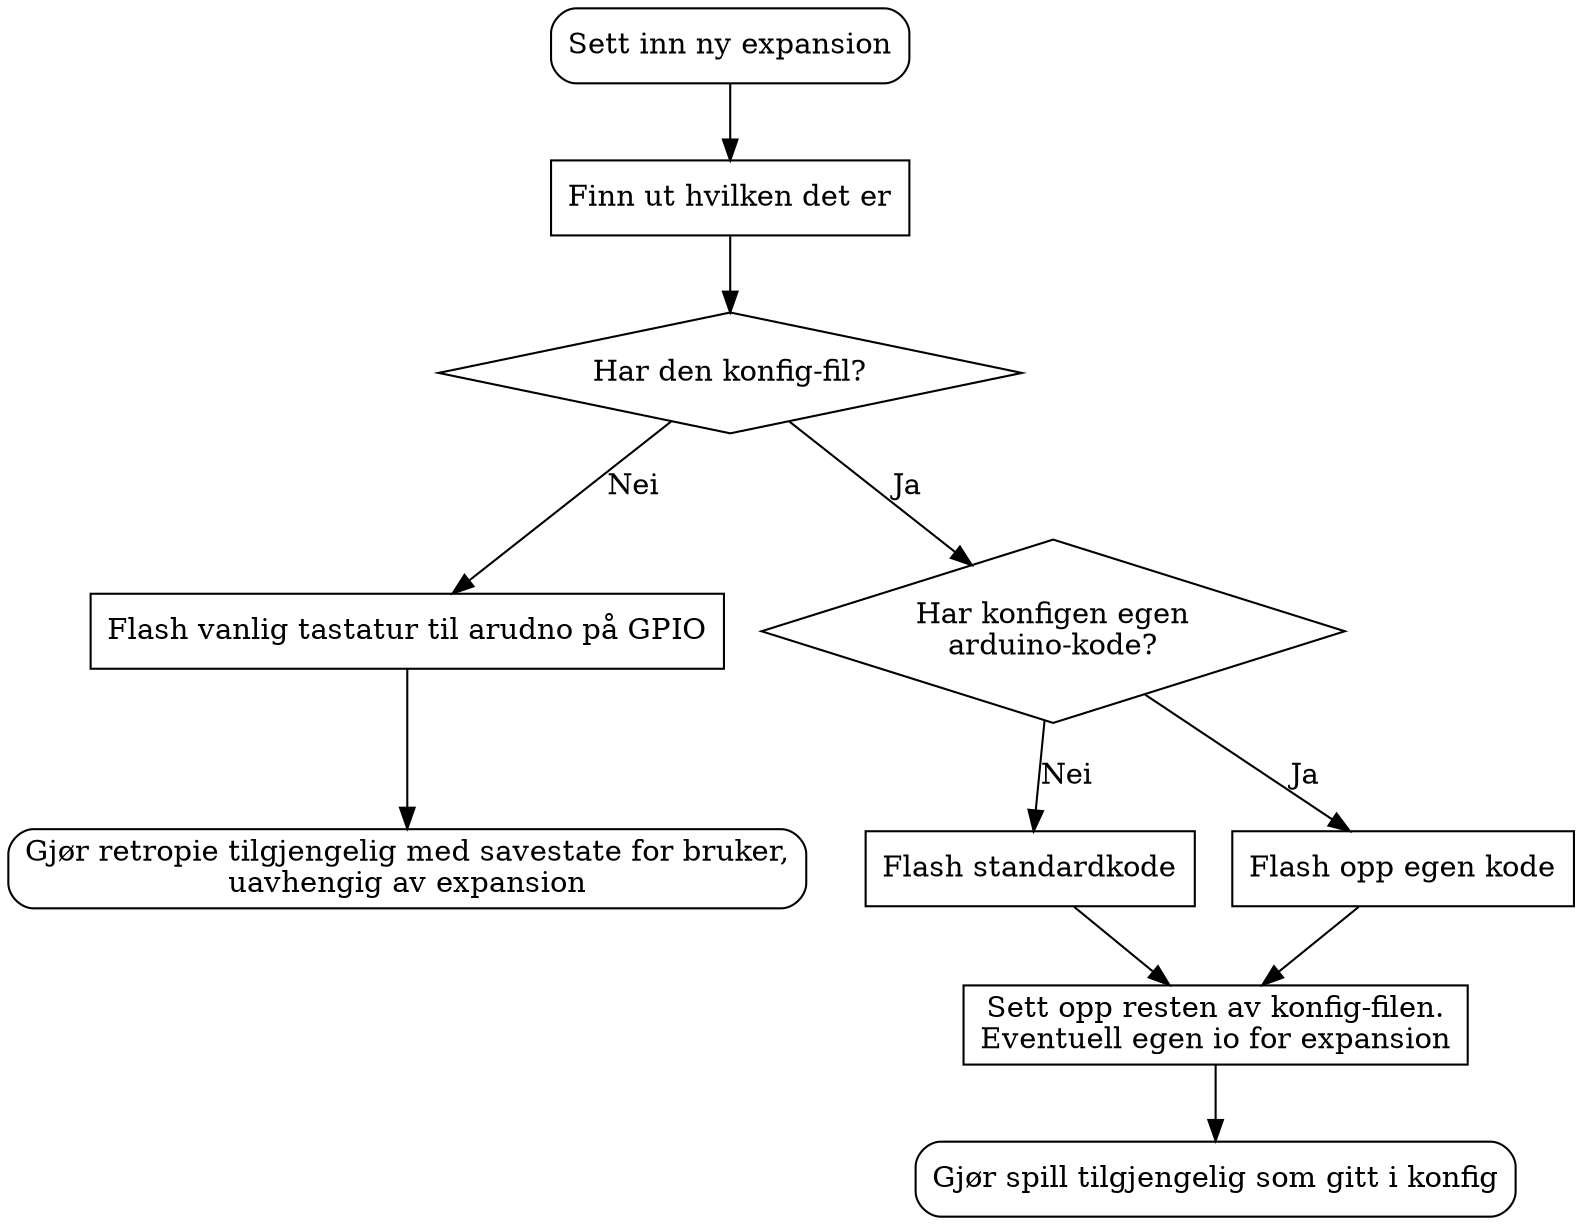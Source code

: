 digraph G{
	node[shape="box", style="rounded"]
	start;
	Spill;
	Retro;

	node[shape="box", style=""]
	Hvilken;
	GPIO;
	FStandard;
	FEgen;
	MerKonfig;

	node[shape="diamond", style="", margin="0.05,0.1"]
	FilP;
	KodeP;


	start[label="Sett inn ny expansion"];
	Spill[label="Gjør spill tilgjengelig som gitt i konfig"];
	Retro[label="Gjør retropie tilgjengelig med savestate for bruker,\nuavhengig av expansion"];

	Hvilken[label="Finn ut hvilken det er"];
	GPIO[label="Flash vanlig tastatur til arudno på GPIO"];
	FStandard[label="Flash standardkode"];
	FEgen[label="Flash opp egen kode"];
	MerKonfig[label="Sett opp resten av konfig-filen.\nEventuell egen io for expansion"];

	FilP[label="Har den konfig-fil?"];
	KodeP[label="Har konfigen egen\narduino-kode?"];


	start -> Hvilken -> FilP;
	FilP -> GPIO[label="Nei"];
	GPIO -> Retro;
	FilP -> KodeP[label="Ja"];
	KodeP -> FStandard[label="Nei"];
	FStandard -> MerKonfig -> Spill;
	KodeP -> FEgen[label="Ja"];
	FEgen -> MerKonfig;
}
